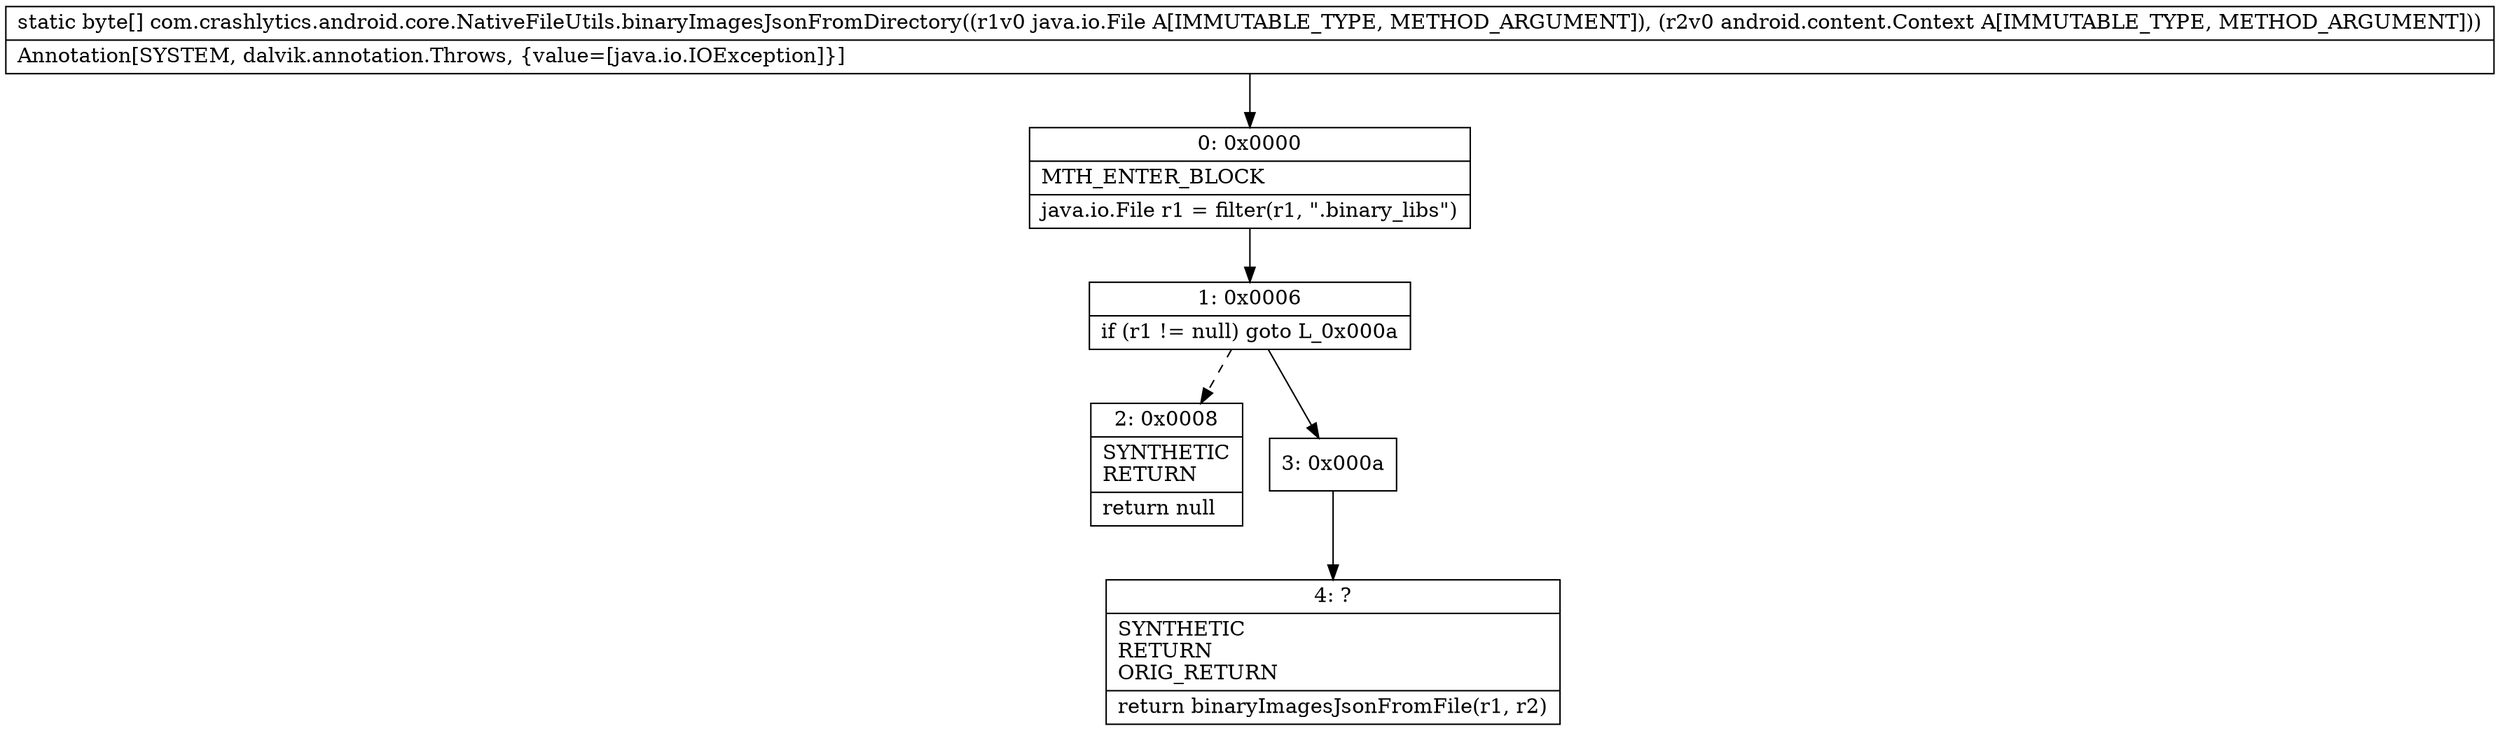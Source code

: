 digraph "CFG forcom.crashlytics.android.core.NativeFileUtils.binaryImagesJsonFromDirectory(Ljava\/io\/File;Landroid\/content\/Context;)[B" {
Node_0 [shape=record,label="{0\:\ 0x0000|MTH_ENTER_BLOCK\l|java.io.File r1 = filter(r1, \".binary_libs\")\l}"];
Node_1 [shape=record,label="{1\:\ 0x0006|if (r1 != null) goto L_0x000a\l}"];
Node_2 [shape=record,label="{2\:\ 0x0008|SYNTHETIC\lRETURN\l|return null\l}"];
Node_3 [shape=record,label="{3\:\ 0x000a}"];
Node_4 [shape=record,label="{4\:\ ?|SYNTHETIC\lRETURN\lORIG_RETURN\l|return binaryImagesJsonFromFile(r1, r2)\l}"];
MethodNode[shape=record,label="{static byte[] com.crashlytics.android.core.NativeFileUtils.binaryImagesJsonFromDirectory((r1v0 java.io.File A[IMMUTABLE_TYPE, METHOD_ARGUMENT]), (r2v0 android.content.Context A[IMMUTABLE_TYPE, METHOD_ARGUMENT]))  | Annotation[SYSTEM, dalvik.annotation.Throws, \{value=[java.io.IOException]\}]\l}"];
MethodNode -> Node_0;
Node_0 -> Node_1;
Node_1 -> Node_2[style=dashed];
Node_1 -> Node_3;
Node_3 -> Node_4;
}

